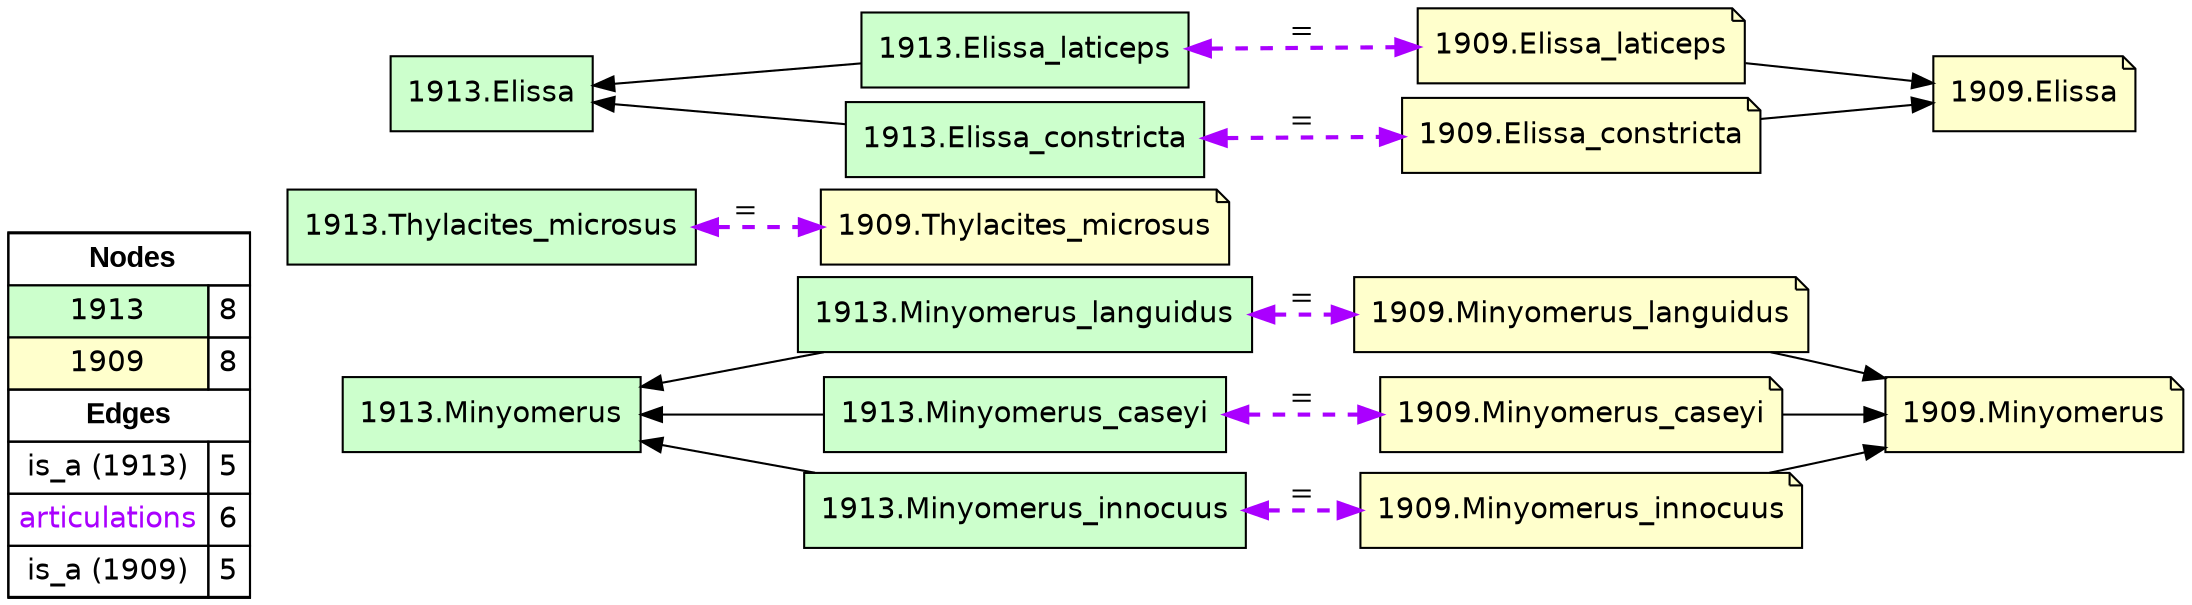 digraph{
rankdir=LR
node[shape=circle style=filled fillcolor="#FFFFFF"] 
node[shape=box style=filled fillcolor="#CCFFCC" fontname="helvetica"] 
"1913.Minyomerus_languidus"
"1913.Thylacites_microsus"
"1913.Elissa_laticeps"
"1913.Minyomerus_caseyi"
"1913.Minyomerus"
"1913.Elissa_constricta"
"1913.Elissa"
"1913.Minyomerus_innocuus"
node[shape=circle style=filled fillcolor="#FFFFFF"] 
node[shape=note style=filled fillcolor="#FFFFCC" fontname="helvetica"] 
"1909.Minyomerus_innocuus"
"1909.Thylacites_microsus"
"1909.Elissa_constricta"
"1909.Minyomerus_caseyi"
"1909.Elissa"
"1909.Elissa_laticeps"
"1909.Minyomerus_languidus"
"1909.Minyomerus"
edge[style=solid color="#000000" constraint=true penwidth=1 dir=forward]
edge[style=solid color="#000000" constraint=true penwidth=1 dir=forward]
"1913.Elissa" -> "1913.Elissa_laticeps" [dir=back]
"1913.Minyomerus" -> "1913.Minyomerus_innocuus" [dir=back]
"1913.Minyomerus" -> "1913.Minyomerus_caseyi" [dir=back]
"1913.Elissa" -> "1913.Elissa_constricta" [dir=back]
"1913.Minyomerus" -> "1913.Minyomerus_languidus" [dir=back]
edge[style=solid color="#000000" constraint=true penwidth=1 dir=forward]
edge[style=dashed color="#AA00FF" constraint=true penwidth=2 dir=both]
"1913.Elissa_laticeps" -> "1909.Elissa_laticeps" [label="="]
"1913.Minyomerus_caseyi" -> "1909.Minyomerus_caseyi" [label="="]
"1913.Thylacites_microsus" -> "1909.Thylacites_microsus" [label="="]
"1913.Minyomerus_languidus" -> "1909.Minyomerus_languidus" [label="="]
"1913.Elissa_constricta" -> "1909.Elissa_constricta" [label="="]
"1913.Minyomerus_innocuus" -> "1909.Minyomerus_innocuus" [label="="]
edge[style=solid color="#000000" constraint=true penwidth=1 dir=forward]
edge[style=solid color="#000000" constraint=true penwidth=1 dir=forward]
"1909.Elissa_constricta" -> "1909.Elissa"
"1909.Minyomerus_caseyi" -> "1909.Minyomerus"
"1909.Minyomerus_innocuus" -> "1909.Minyomerus"
"1909.Elissa_laticeps" -> "1909.Elissa"
"1909.Minyomerus_languidus" -> "1909.Minyomerus"
node[shape=box] 
{rank=source Legend [fillcolor= white margin=0 label=< 
 <TABLE BORDER="0" CELLBORDER="1" CELLSPACING="0" CELLPADDING="4"> 
<TR> <TD COLSPAN="2"><font face="Arial Black"> Nodes</font></TD> </TR> 
<TR> 
 <TD bgcolor="#CCFFCC" fontname="helvetica">1913</TD> 
 <TD>8</TD> 
 </TR> 
<TR> 
 <TD bgcolor="#FFFFCC" fontname="helvetica">1909</TD> 
 <TD>8</TD> 
 </TR> 
<TR> <TD COLSPAN="2"><font face = "Arial Black"> Edges </font></TD> </TR> 
<TR> 
 <TD><font color ="#000000">is_a (1913)</font></TD><TD>5</TD>
</TR>
<TR> 
 <TD><font color ="#AA00FF">articulations</font></TD><TD>6</TD>
</TR>
<TR> 
 <TD><font color ="#000000">is_a (1909)</font></TD><TD>5</TD>
</TR>
</TABLE> 
 >] } 
}
